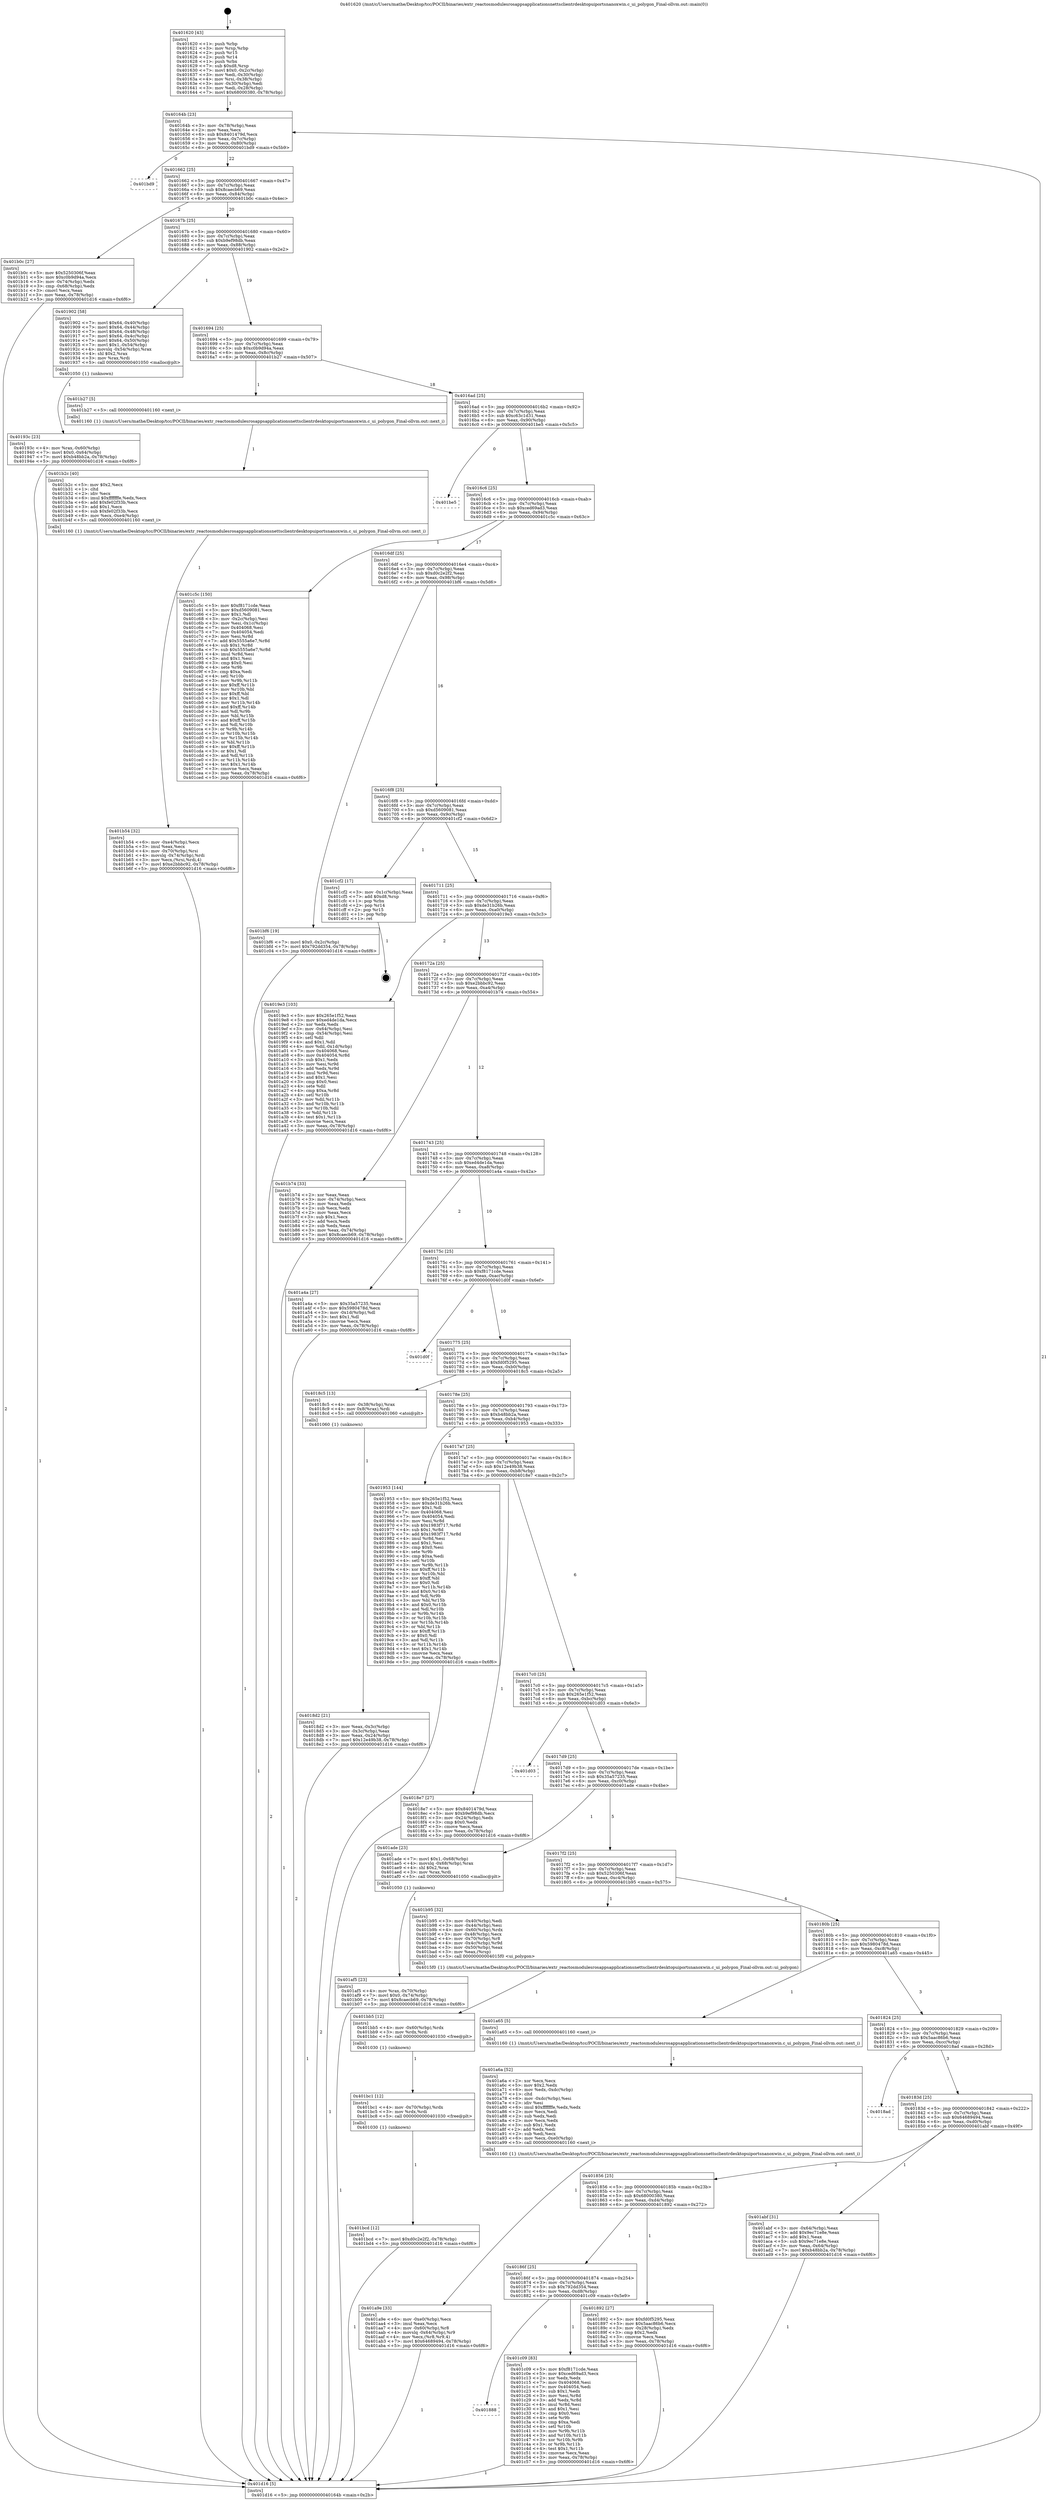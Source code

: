 digraph "0x401620" {
  label = "0x401620 (/mnt/c/Users/mathe/Desktop/tcc/POCII/binaries/extr_reactosmodulesrosappsapplicationsnettsclientrdesktopuiportsnanoxwin.c_ui_polygon_Final-ollvm.out::main(0))"
  labelloc = "t"
  node[shape=record]

  Entry [label="",width=0.3,height=0.3,shape=circle,fillcolor=black,style=filled]
  "0x40164b" [label="{
     0x40164b [23]\l
     | [instrs]\l
     &nbsp;&nbsp;0x40164b \<+3\>: mov -0x78(%rbp),%eax\l
     &nbsp;&nbsp;0x40164e \<+2\>: mov %eax,%ecx\l
     &nbsp;&nbsp;0x401650 \<+6\>: sub $0x8401479d,%ecx\l
     &nbsp;&nbsp;0x401656 \<+3\>: mov %eax,-0x7c(%rbp)\l
     &nbsp;&nbsp;0x401659 \<+3\>: mov %ecx,-0x80(%rbp)\l
     &nbsp;&nbsp;0x40165c \<+6\>: je 0000000000401bd9 \<main+0x5b9\>\l
  }"]
  "0x401bd9" [label="{
     0x401bd9\l
  }", style=dashed]
  "0x401662" [label="{
     0x401662 [25]\l
     | [instrs]\l
     &nbsp;&nbsp;0x401662 \<+5\>: jmp 0000000000401667 \<main+0x47\>\l
     &nbsp;&nbsp;0x401667 \<+3\>: mov -0x7c(%rbp),%eax\l
     &nbsp;&nbsp;0x40166a \<+5\>: sub $0x8caecb69,%eax\l
     &nbsp;&nbsp;0x40166f \<+6\>: mov %eax,-0x84(%rbp)\l
     &nbsp;&nbsp;0x401675 \<+6\>: je 0000000000401b0c \<main+0x4ec\>\l
  }"]
  Exit [label="",width=0.3,height=0.3,shape=circle,fillcolor=black,style=filled,peripheries=2]
  "0x401b0c" [label="{
     0x401b0c [27]\l
     | [instrs]\l
     &nbsp;&nbsp;0x401b0c \<+5\>: mov $0x5250306f,%eax\l
     &nbsp;&nbsp;0x401b11 \<+5\>: mov $0xc0b9d94a,%ecx\l
     &nbsp;&nbsp;0x401b16 \<+3\>: mov -0x74(%rbp),%edx\l
     &nbsp;&nbsp;0x401b19 \<+3\>: cmp -0x68(%rbp),%edx\l
     &nbsp;&nbsp;0x401b1c \<+3\>: cmovl %ecx,%eax\l
     &nbsp;&nbsp;0x401b1f \<+3\>: mov %eax,-0x78(%rbp)\l
     &nbsp;&nbsp;0x401b22 \<+5\>: jmp 0000000000401d16 \<main+0x6f6\>\l
  }"]
  "0x40167b" [label="{
     0x40167b [25]\l
     | [instrs]\l
     &nbsp;&nbsp;0x40167b \<+5\>: jmp 0000000000401680 \<main+0x60\>\l
     &nbsp;&nbsp;0x401680 \<+3\>: mov -0x7c(%rbp),%eax\l
     &nbsp;&nbsp;0x401683 \<+5\>: sub $0xb9ef98db,%eax\l
     &nbsp;&nbsp;0x401688 \<+6\>: mov %eax,-0x88(%rbp)\l
     &nbsp;&nbsp;0x40168e \<+6\>: je 0000000000401902 \<main+0x2e2\>\l
  }"]
  "0x401888" [label="{
     0x401888\l
  }", style=dashed]
  "0x401902" [label="{
     0x401902 [58]\l
     | [instrs]\l
     &nbsp;&nbsp;0x401902 \<+7\>: movl $0x64,-0x40(%rbp)\l
     &nbsp;&nbsp;0x401909 \<+7\>: movl $0x64,-0x44(%rbp)\l
     &nbsp;&nbsp;0x401910 \<+7\>: movl $0x64,-0x48(%rbp)\l
     &nbsp;&nbsp;0x401917 \<+7\>: movl $0x64,-0x4c(%rbp)\l
     &nbsp;&nbsp;0x40191e \<+7\>: movl $0x64,-0x50(%rbp)\l
     &nbsp;&nbsp;0x401925 \<+7\>: movl $0x1,-0x54(%rbp)\l
     &nbsp;&nbsp;0x40192c \<+4\>: movslq -0x54(%rbp),%rax\l
     &nbsp;&nbsp;0x401930 \<+4\>: shl $0x2,%rax\l
     &nbsp;&nbsp;0x401934 \<+3\>: mov %rax,%rdi\l
     &nbsp;&nbsp;0x401937 \<+5\>: call 0000000000401050 \<malloc@plt\>\l
     | [calls]\l
     &nbsp;&nbsp;0x401050 \{1\} (unknown)\l
  }"]
  "0x401694" [label="{
     0x401694 [25]\l
     | [instrs]\l
     &nbsp;&nbsp;0x401694 \<+5\>: jmp 0000000000401699 \<main+0x79\>\l
     &nbsp;&nbsp;0x401699 \<+3\>: mov -0x7c(%rbp),%eax\l
     &nbsp;&nbsp;0x40169c \<+5\>: sub $0xc0b9d94a,%eax\l
     &nbsp;&nbsp;0x4016a1 \<+6\>: mov %eax,-0x8c(%rbp)\l
     &nbsp;&nbsp;0x4016a7 \<+6\>: je 0000000000401b27 \<main+0x507\>\l
  }"]
  "0x401c09" [label="{
     0x401c09 [83]\l
     | [instrs]\l
     &nbsp;&nbsp;0x401c09 \<+5\>: mov $0xf8171cde,%eax\l
     &nbsp;&nbsp;0x401c0e \<+5\>: mov $0xced69ad3,%ecx\l
     &nbsp;&nbsp;0x401c13 \<+2\>: xor %edx,%edx\l
     &nbsp;&nbsp;0x401c15 \<+7\>: mov 0x404068,%esi\l
     &nbsp;&nbsp;0x401c1c \<+7\>: mov 0x404054,%edi\l
     &nbsp;&nbsp;0x401c23 \<+3\>: sub $0x1,%edx\l
     &nbsp;&nbsp;0x401c26 \<+3\>: mov %esi,%r8d\l
     &nbsp;&nbsp;0x401c29 \<+3\>: add %edx,%r8d\l
     &nbsp;&nbsp;0x401c2c \<+4\>: imul %r8d,%esi\l
     &nbsp;&nbsp;0x401c30 \<+3\>: and $0x1,%esi\l
     &nbsp;&nbsp;0x401c33 \<+3\>: cmp $0x0,%esi\l
     &nbsp;&nbsp;0x401c36 \<+4\>: sete %r9b\l
     &nbsp;&nbsp;0x401c3a \<+3\>: cmp $0xa,%edi\l
     &nbsp;&nbsp;0x401c3d \<+4\>: setl %r10b\l
     &nbsp;&nbsp;0x401c41 \<+3\>: mov %r9b,%r11b\l
     &nbsp;&nbsp;0x401c44 \<+3\>: and %r10b,%r11b\l
     &nbsp;&nbsp;0x401c47 \<+3\>: xor %r10b,%r9b\l
     &nbsp;&nbsp;0x401c4a \<+3\>: or %r9b,%r11b\l
     &nbsp;&nbsp;0x401c4d \<+4\>: test $0x1,%r11b\l
     &nbsp;&nbsp;0x401c51 \<+3\>: cmovne %ecx,%eax\l
     &nbsp;&nbsp;0x401c54 \<+3\>: mov %eax,-0x78(%rbp)\l
     &nbsp;&nbsp;0x401c57 \<+5\>: jmp 0000000000401d16 \<main+0x6f6\>\l
  }"]
  "0x401b27" [label="{
     0x401b27 [5]\l
     | [instrs]\l
     &nbsp;&nbsp;0x401b27 \<+5\>: call 0000000000401160 \<next_i\>\l
     | [calls]\l
     &nbsp;&nbsp;0x401160 \{1\} (/mnt/c/Users/mathe/Desktop/tcc/POCII/binaries/extr_reactosmodulesrosappsapplicationsnettsclientrdesktopuiportsnanoxwin.c_ui_polygon_Final-ollvm.out::next_i)\l
  }"]
  "0x4016ad" [label="{
     0x4016ad [25]\l
     | [instrs]\l
     &nbsp;&nbsp;0x4016ad \<+5\>: jmp 00000000004016b2 \<main+0x92\>\l
     &nbsp;&nbsp;0x4016b2 \<+3\>: mov -0x7c(%rbp),%eax\l
     &nbsp;&nbsp;0x4016b5 \<+5\>: sub $0xc63c1d31,%eax\l
     &nbsp;&nbsp;0x4016ba \<+6\>: mov %eax,-0x90(%rbp)\l
     &nbsp;&nbsp;0x4016c0 \<+6\>: je 0000000000401be5 \<main+0x5c5\>\l
  }"]
  "0x401bcd" [label="{
     0x401bcd [12]\l
     | [instrs]\l
     &nbsp;&nbsp;0x401bcd \<+7\>: movl $0xd0c2e2f2,-0x78(%rbp)\l
     &nbsp;&nbsp;0x401bd4 \<+5\>: jmp 0000000000401d16 \<main+0x6f6\>\l
  }"]
  "0x401be5" [label="{
     0x401be5\l
  }", style=dashed]
  "0x4016c6" [label="{
     0x4016c6 [25]\l
     | [instrs]\l
     &nbsp;&nbsp;0x4016c6 \<+5\>: jmp 00000000004016cb \<main+0xab\>\l
     &nbsp;&nbsp;0x4016cb \<+3\>: mov -0x7c(%rbp),%eax\l
     &nbsp;&nbsp;0x4016ce \<+5\>: sub $0xced69ad3,%eax\l
     &nbsp;&nbsp;0x4016d3 \<+6\>: mov %eax,-0x94(%rbp)\l
     &nbsp;&nbsp;0x4016d9 \<+6\>: je 0000000000401c5c \<main+0x63c\>\l
  }"]
  "0x401bc1" [label="{
     0x401bc1 [12]\l
     | [instrs]\l
     &nbsp;&nbsp;0x401bc1 \<+4\>: mov -0x70(%rbp),%rdx\l
     &nbsp;&nbsp;0x401bc5 \<+3\>: mov %rdx,%rdi\l
     &nbsp;&nbsp;0x401bc8 \<+5\>: call 0000000000401030 \<free@plt\>\l
     | [calls]\l
     &nbsp;&nbsp;0x401030 \{1\} (unknown)\l
  }"]
  "0x401c5c" [label="{
     0x401c5c [150]\l
     | [instrs]\l
     &nbsp;&nbsp;0x401c5c \<+5\>: mov $0xf8171cde,%eax\l
     &nbsp;&nbsp;0x401c61 \<+5\>: mov $0xd5609081,%ecx\l
     &nbsp;&nbsp;0x401c66 \<+2\>: mov $0x1,%dl\l
     &nbsp;&nbsp;0x401c68 \<+3\>: mov -0x2c(%rbp),%esi\l
     &nbsp;&nbsp;0x401c6b \<+3\>: mov %esi,-0x1c(%rbp)\l
     &nbsp;&nbsp;0x401c6e \<+7\>: mov 0x404068,%esi\l
     &nbsp;&nbsp;0x401c75 \<+7\>: mov 0x404054,%edi\l
     &nbsp;&nbsp;0x401c7c \<+3\>: mov %esi,%r8d\l
     &nbsp;&nbsp;0x401c7f \<+7\>: add $0x5555a6e7,%r8d\l
     &nbsp;&nbsp;0x401c86 \<+4\>: sub $0x1,%r8d\l
     &nbsp;&nbsp;0x401c8a \<+7\>: sub $0x5555a6e7,%r8d\l
     &nbsp;&nbsp;0x401c91 \<+4\>: imul %r8d,%esi\l
     &nbsp;&nbsp;0x401c95 \<+3\>: and $0x1,%esi\l
     &nbsp;&nbsp;0x401c98 \<+3\>: cmp $0x0,%esi\l
     &nbsp;&nbsp;0x401c9b \<+4\>: sete %r9b\l
     &nbsp;&nbsp;0x401c9f \<+3\>: cmp $0xa,%edi\l
     &nbsp;&nbsp;0x401ca2 \<+4\>: setl %r10b\l
     &nbsp;&nbsp;0x401ca6 \<+3\>: mov %r9b,%r11b\l
     &nbsp;&nbsp;0x401ca9 \<+4\>: xor $0xff,%r11b\l
     &nbsp;&nbsp;0x401cad \<+3\>: mov %r10b,%bl\l
     &nbsp;&nbsp;0x401cb0 \<+3\>: xor $0xff,%bl\l
     &nbsp;&nbsp;0x401cb3 \<+3\>: xor $0x1,%dl\l
     &nbsp;&nbsp;0x401cb6 \<+3\>: mov %r11b,%r14b\l
     &nbsp;&nbsp;0x401cb9 \<+4\>: and $0xff,%r14b\l
     &nbsp;&nbsp;0x401cbd \<+3\>: and %dl,%r9b\l
     &nbsp;&nbsp;0x401cc0 \<+3\>: mov %bl,%r15b\l
     &nbsp;&nbsp;0x401cc3 \<+4\>: and $0xff,%r15b\l
     &nbsp;&nbsp;0x401cc7 \<+3\>: and %dl,%r10b\l
     &nbsp;&nbsp;0x401cca \<+3\>: or %r9b,%r14b\l
     &nbsp;&nbsp;0x401ccd \<+3\>: or %r10b,%r15b\l
     &nbsp;&nbsp;0x401cd0 \<+3\>: xor %r15b,%r14b\l
     &nbsp;&nbsp;0x401cd3 \<+3\>: or %bl,%r11b\l
     &nbsp;&nbsp;0x401cd6 \<+4\>: xor $0xff,%r11b\l
     &nbsp;&nbsp;0x401cda \<+3\>: or $0x1,%dl\l
     &nbsp;&nbsp;0x401cdd \<+3\>: and %dl,%r11b\l
     &nbsp;&nbsp;0x401ce0 \<+3\>: or %r11b,%r14b\l
     &nbsp;&nbsp;0x401ce3 \<+4\>: test $0x1,%r14b\l
     &nbsp;&nbsp;0x401ce7 \<+3\>: cmovne %ecx,%eax\l
     &nbsp;&nbsp;0x401cea \<+3\>: mov %eax,-0x78(%rbp)\l
     &nbsp;&nbsp;0x401ced \<+5\>: jmp 0000000000401d16 \<main+0x6f6\>\l
  }"]
  "0x4016df" [label="{
     0x4016df [25]\l
     | [instrs]\l
     &nbsp;&nbsp;0x4016df \<+5\>: jmp 00000000004016e4 \<main+0xc4\>\l
     &nbsp;&nbsp;0x4016e4 \<+3\>: mov -0x7c(%rbp),%eax\l
     &nbsp;&nbsp;0x4016e7 \<+5\>: sub $0xd0c2e2f2,%eax\l
     &nbsp;&nbsp;0x4016ec \<+6\>: mov %eax,-0x98(%rbp)\l
     &nbsp;&nbsp;0x4016f2 \<+6\>: je 0000000000401bf6 \<main+0x5d6\>\l
  }"]
  "0x401bb5" [label="{
     0x401bb5 [12]\l
     | [instrs]\l
     &nbsp;&nbsp;0x401bb5 \<+4\>: mov -0x60(%rbp),%rdx\l
     &nbsp;&nbsp;0x401bb9 \<+3\>: mov %rdx,%rdi\l
     &nbsp;&nbsp;0x401bbc \<+5\>: call 0000000000401030 \<free@plt\>\l
     | [calls]\l
     &nbsp;&nbsp;0x401030 \{1\} (unknown)\l
  }"]
  "0x401bf6" [label="{
     0x401bf6 [19]\l
     | [instrs]\l
     &nbsp;&nbsp;0x401bf6 \<+7\>: movl $0x0,-0x2c(%rbp)\l
     &nbsp;&nbsp;0x401bfd \<+7\>: movl $0x792dd354,-0x78(%rbp)\l
     &nbsp;&nbsp;0x401c04 \<+5\>: jmp 0000000000401d16 \<main+0x6f6\>\l
  }"]
  "0x4016f8" [label="{
     0x4016f8 [25]\l
     | [instrs]\l
     &nbsp;&nbsp;0x4016f8 \<+5\>: jmp 00000000004016fd \<main+0xdd\>\l
     &nbsp;&nbsp;0x4016fd \<+3\>: mov -0x7c(%rbp),%eax\l
     &nbsp;&nbsp;0x401700 \<+5\>: sub $0xd5609081,%eax\l
     &nbsp;&nbsp;0x401705 \<+6\>: mov %eax,-0x9c(%rbp)\l
     &nbsp;&nbsp;0x40170b \<+6\>: je 0000000000401cf2 \<main+0x6d2\>\l
  }"]
  "0x401b54" [label="{
     0x401b54 [32]\l
     | [instrs]\l
     &nbsp;&nbsp;0x401b54 \<+6\>: mov -0xe4(%rbp),%ecx\l
     &nbsp;&nbsp;0x401b5a \<+3\>: imul %eax,%ecx\l
     &nbsp;&nbsp;0x401b5d \<+4\>: mov -0x70(%rbp),%rsi\l
     &nbsp;&nbsp;0x401b61 \<+4\>: movslq -0x74(%rbp),%rdi\l
     &nbsp;&nbsp;0x401b65 \<+3\>: mov %ecx,(%rsi,%rdi,4)\l
     &nbsp;&nbsp;0x401b68 \<+7\>: movl $0xe2bbbc92,-0x78(%rbp)\l
     &nbsp;&nbsp;0x401b6f \<+5\>: jmp 0000000000401d16 \<main+0x6f6\>\l
  }"]
  "0x401cf2" [label="{
     0x401cf2 [17]\l
     | [instrs]\l
     &nbsp;&nbsp;0x401cf2 \<+3\>: mov -0x1c(%rbp),%eax\l
     &nbsp;&nbsp;0x401cf5 \<+7\>: add $0xd8,%rsp\l
     &nbsp;&nbsp;0x401cfc \<+1\>: pop %rbx\l
     &nbsp;&nbsp;0x401cfd \<+2\>: pop %r14\l
     &nbsp;&nbsp;0x401cff \<+2\>: pop %r15\l
     &nbsp;&nbsp;0x401d01 \<+1\>: pop %rbp\l
     &nbsp;&nbsp;0x401d02 \<+1\>: ret\l
  }"]
  "0x401711" [label="{
     0x401711 [25]\l
     | [instrs]\l
     &nbsp;&nbsp;0x401711 \<+5\>: jmp 0000000000401716 \<main+0xf6\>\l
     &nbsp;&nbsp;0x401716 \<+3\>: mov -0x7c(%rbp),%eax\l
     &nbsp;&nbsp;0x401719 \<+5\>: sub $0xde31b26b,%eax\l
     &nbsp;&nbsp;0x40171e \<+6\>: mov %eax,-0xa0(%rbp)\l
     &nbsp;&nbsp;0x401724 \<+6\>: je 00000000004019e3 \<main+0x3c3\>\l
  }"]
  "0x401b2c" [label="{
     0x401b2c [40]\l
     | [instrs]\l
     &nbsp;&nbsp;0x401b2c \<+5\>: mov $0x2,%ecx\l
     &nbsp;&nbsp;0x401b31 \<+1\>: cltd\l
     &nbsp;&nbsp;0x401b32 \<+2\>: idiv %ecx\l
     &nbsp;&nbsp;0x401b34 \<+6\>: imul $0xfffffffe,%edx,%ecx\l
     &nbsp;&nbsp;0x401b3a \<+6\>: add $0xfe02f33b,%ecx\l
     &nbsp;&nbsp;0x401b40 \<+3\>: add $0x1,%ecx\l
     &nbsp;&nbsp;0x401b43 \<+6\>: sub $0xfe02f33b,%ecx\l
     &nbsp;&nbsp;0x401b49 \<+6\>: mov %ecx,-0xe4(%rbp)\l
     &nbsp;&nbsp;0x401b4f \<+5\>: call 0000000000401160 \<next_i\>\l
     | [calls]\l
     &nbsp;&nbsp;0x401160 \{1\} (/mnt/c/Users/mathe/Desktop/tcc/POCII/binaries/extr_reactosmodulesrosappsapplicationsnettsclientrdesktopuiportsnanoxwin.c_ui_polygon_Final-ollvm.out::next_i)\l
  }"]
  "0x4019e3" [label="{
     0x4019e3 [103]\l
     | [instrs]\l
     &nbsp;&nbsp;0x4019e3 \<+5\>: mov $0x265e1f52,%eax\l
     &nbsp;&nbsp;0x4019e8 \<+5\>: mov $0xed4de1da,%ecx\l
     &nbsp;&nbsp;0x4019ed \<+2\>: xor %edx,%edx\l
     &nbsp;&nbsp;0x4019ef \<+3\>: mov -0x64(%rbp),%esi\l
     &nbsp;&nbsp;0x4019f2 \<+3\>: cmp -0x54(%rbp),%esi\l
     &nbsp;&nbsp;0x4019f5 \<+4\>: setl %dil\l
     &nbsp;&nbsp;0x4019f9 \<+4\>: and $0x1,%dil\l
     &nbsp;&nbsp;0x4019fd \<+4\>: mov %dil,-0x1d(%rbp)\l
     &nbsp;&nbsp;0x401a01 \<+7\>: mov 0x404068,%esi\l
     &nbsp;&nbsp;0x401a08 \<+8\>: mov 0x404054,%r8d\l
     &nbsp;&nbsp;0x401a10 \<+3\>: sub $0x1,%edx\l
     &nbsp;&nbsp;0x401a13 \<+3\>: mov %esi,%r9d\l
     &nbsp;&nbsp;0x401a16 \<+3\>: add %edx,%r9d\l
     &nbsp;&nbsp;0x401a19 \<+4\>: imul %r9d,%esi\l
     &nbsp;&nbsp;0x401a1d \<+3\>: and $0x1,%esi\l
     &nbsp;&nbsp;0x401a20 \<+3\>: cmp $0x0,%esi\l
     &nbsp;&nbsp;0x401a23 \<+4\>: sete %dil\l
     &nbsp;&nbsp;0x401a27 \<+4\>: cmp $0xa,%r8d\l
     &nbsp;&nbsp;0x401a2b \<+4\>: setl %r10b\l
     &nbsp;&nbsp;0x401a2f \<+3\>: mov %dil,%r11b\l
     &nbsp;&nbsp;0x401a32 \<+3\>: and %r10b,%r11b\l
     &nbsp;&nbsp;0x401a35 \<+3\>: xor %r10b,%dil\l
     &nbsp;&nbsp;0x401a38 \<+3\>: or %dil,%r11b\l
     &nbsp;&nbsp;0x401a3b \<+4\>: test $0x1,%r11b\l
     &nbsp;&nbsp;0x401a3f \<+3\>: cmovne %ecx,%eax\l
     &nbsp;&nbsp;0x401a42 \<+3\>: mov %eax,-0x78(%rbp)\l
     &nbsp;&nbsp;0x401a45 \<+5\>: jmp 0000000000401d16 \<main+0x6f6\>\l
  }"]
  "0x40172a" [label="{
     0x40172a [25]\l
     | [instrs]\l
     &nbsp;&nbsp;0x40172a \<+5\>: jmp 000000000040172f \<main+0x10f\>\l
     &nbsp;&nbsp;0x40172f \<+3\>: mov -0x7c(%rbp),%eax\l
     &nbsp;&nbsp;0x401732 \<+5\>: sub $0xe2bbbc92,%eax\l
     &nbsp;&nbsp;0x401737 \<+6\>: mov %eax,-0xa4(%rbp)\l
     &nbsp;&nbsp;0x40173d \<+6\>: je 0000000000401b74 \<main+0x554\>\l
  }"]
  "0x401af5" [label="{
     0x401af5 [23]\l
     | [instrs]\l
     &nbsp;&nbsp;0x401af5 \<+4\>: mov %rax,-0x70(%rbp)\l
     &nbsp;&nbsp;0x401af9 \<+7\>: movl $0x0,-0x74(%rbp)\l
     &nbsp;&nbsp;0x401b00 \<+7\>: movl $0x8caecb69,-0x78(%rbp)\l
     &nbsp;&nbsp;0x401b07 \<+5\>: jmp 0000000000401d16 \<main+0x6f6\>\l
  }"]
  "0x401b74" [label="{
     0x401b74 [33]\l
     | [instrs]\l
     &nbsp;&nbsp;0x401b74 \<+2\>: xor %eax,%eax\l
     &nbsp;&nbsp;0x401b76 \<+3\>: mov -0x74(%rbp),%ecx\l
     &nbsp;&nbsp;0x401b79 \<+2\>: mov %eax,%edx\l
     &nbsp;&nbsp;0x401b7b \<+2\>: sub %ecx,%edx\l
     &nbsp;&nbsp;0x401b7d \<+2\>: mov %eax,%ecx\l
     &nbsp;&nbsp;0x401b7f \<+3\>: sub $0x1,%ecx\l
     &nbsp;&nbsp;0x401b82 \<+2\>: add %ecx,%edx\l
     &nbsp;&nbsp;0x401b84 \<+2\>: sub %edx,%eax\l
     &nbsp;&nbsp;0x401b86 \<+3\>: mov %eax,-0x74(%rbp)\l
     &nbsp;&nbsp;0x401b89 \<+7\>: movl $0x8caecb69,-0x78(%rbp)\l
     &nbsp;&nbsp;0x401b90 \<+5\>: jmp 0000000000401d16 \<main+0x6f6\>\l
  }"]
  "0x401743" [label="{
     0x401743 [25]\l
     | [instrs]\l
     &nbsp;&nbsp;0x401743 \<+5\>: jmp 0000000000401748 \<main+0x128\>\l
     &nbsp;&nbsp;0x401748 \<+3\>: mov -0x7c(%rbp),%eax\l
     &nbsp;&nbsp;0x40174b \<+5\>: sub $0xed4de1da,%eax\l
     &nbsp;&nbsp;0x401750 \<+6\>: mov %eax,-0xa8(%rbp)\l
     &nbsp;&nbsp;0x401756 \<+6\>: je 0000000000401a4a \<main+0x42a\>\l
  }"]
  "0x401a9e" [label="{
     0x401a9e [33]\l
     | [instrs]\l
     &nbsp;&nbsp;0x401a9e \<+6\>: mov -0xe0(%rbp),%ecx\l
     &nbsp;&nbsp;0x401aa4 \<+3\>: imul %eax,%ecx\l
     &nbsp;&nbsp;0x401aa7 \<+4\>: mov -0x60(%rbp),%r8\l
     &nbsp;&nbsp;0x401aab \<+4\>: movslq -0x64(%rbp),%r9\l
     &nbsp;&nbsp;0x401aaf \<+4\>: mov %ecx,(%r8,%r9,4)\l
     &nbsp;&nbsp;0x401ab3 \<+7\>: movl $0x64689494,-0x78(%rbp)\l
     &nbsp;&nbsp;0x401aba \<+5\>: jmp 0000000000401d16 \<main+0x6f6\>\l
  }"]
  "0x401a4a" [label="{
     0x401a4a [27]\l
     | [instrs]\l
     &nbsp;&nbsp;0x401a4a \<+5\>: mov $0x35a57235,%eax\l
     &nbsp;&nbsp;0x401a4f \<+5\>: mov $0x5980478d,%ecx\l
     &nbsp;&nbsp;0x401a54 \<+3\>: mov -0x1d(%rbp),%dl\l
     &nbsp;&nbsp;0x401a57 \<+3\>: test $0x1,%dl\l
     &nbsp;&nbsp;0x401a5a \<+3\>: cmovne %ecx,%eax\l
     &nbsp;&nbsp;0x401a5d \<+3\>: mov %eax,-0x78(%rbp)\l
     &nbsp;&nbsp;0x401a60 \<+5\>: jmp 0000000000401d16 \<main+0x6f6\>\l
  }"]
  "0x40175c" [label="{
     0x40175c [25]\l
     | [instrs]\l
     &nbsp;&nbsp;0x40175c \<+5\>: jmp 0000000000401761 \<main+0x141\>\l
     &nbsp;&nbsp;0x401761 \<+3\>: mov -0x7c(%rbp),%eax\l
     &nbsp;&nbsp;0x401764 \<+5\>: sub $0xf8171cde,%eax\l
     &nbsp;&nbsp;0x401769 \<+6\>: mov %eax,-0xac(%rbp)\l
     &nbsp;&nbsp;0x40176f \<+6\>: je 0000000000401d0f \<main+0x6ef\>\l
  }"]
  "0x401a6a" [label="{
     0x401a6a [52]\l
     | [instrs]\l
     &nbsp;&nbsp;0x401a6a \<+2\>: xor %ecx,%ecx\l
     &nbsp;&nbsp;0x401a6c \<+5\>: mov $0x2,%edx\l
     &nbsp;&nbsp;0x401a71 \<+6\>: mov %edx,-0xdc(%rbp)\l
     &nbsp;&nbsp;0x401a77 \<+1\>: cltd\l
     &nbsp;&nbsp;0x401a78 \<+6\>: mov -0xdc(%rbp),%esi\l
     &nbsp;&nbsp;0x401a7e \<+2\>: idiv %esi\l
     &nbsp;&nbsp;0x401a80 \<+6\>: imul $0xfffffffe,%edx,%edx\l
     &nbsp;&nbsp;0x401a86 \<+2\>: mov %ecx,%edi\l
     &nbsp;&nbsp;0x401a88 \<+2\>: sub %edx,%edi\l
     &nbsp;&nbsp;0x401a8a \<+2\>: mov %ecx,%edx\l
     &nbsp;&nbsp;0x401a8c \<+3\>: sub $0x1,%edx\l
     &nbsp;&nbsp;0x401a8f \<+2\>: add %edx,%edi\l
     &nbsp;&nbsp;0x401a91 \<+2\>: sub %edi,%ecx\l
     &nbsp;&nbsp;0x401a93 \<+6\>: mov %ecx,-0xe0(%rbp)\l
     &nbsp;&nbsp;0x401a99 \<+5\>: call 0000000000401160 \<next_i\>\l
     | [calls]\l
     &nbsp;&nbsp;0x401160 \{1\} (/mnt/c/Users/mathe/Desktop/tcc/POCII/binaries/extr_reactosmodulesrosappsapplicationsnettsclientrdesktopuiportsnanoxwin.c_ui_polygon_Final-ollvm.out::next_i)\l
  }"]
  "0x401d0f" [label="{
     0x401d0f\l
  }", style=dashed]
  "0x401775" [label="{
     0x401775 [25]\l
     | [instrs]\l
     &nbsp;&nbsp;0x401775 \<+5\>: jmp 000000000040177a \<main+0x15a\>\l
     &nbsp;&nbsp;0x40177a \<+3\>: mov -0x7c(%rbp),%eax\l
     &nbsp;&nbsp;0x40177d \<+5\>: sub $0xfd0f5295,%eax\l
     &nbsp;&nbsp;0x401782 \<+6\>: mov %eax,-0xb0(%rbp)\l
     &nbsp;&nbsp;0x401788 \<+6\>: je 00000000004018c5 \<main+0x2a5\>\l
  }"]
  "0x40193c" [label="{
     0x40193c [23]\l
     | [instrs]\l
     &nbsp;&nbsp;0x40193c \<+4\>: mov %rax,-0x60(%rbp)\l
     &nbsp;&nbsp;0x401940 \<+7\>: movl $0x0,-0x64(%rbp)\l
     &nbsp;&nbsp;0x401947 \<+7\>: movl $0xb48bb2a,-0x78(%rbp)\l
     &nbsp;&nbsp;0x40194e \<+5\>: jmp 0000000000401d16 \<main+0x6f6\>\l
  }"]
  "0x4018c5" [label="{
     0x4018c5 [13]\l
     | [instrs]\l
     &nbsp;&nbsp;0x4018c5 \<+4\>: mov -0x38(%rbp),%rax\l
     &nbsp;&nbsp;0x4018c9 \<+4\>: mov 0x8(%rax),%rdi\l
     &nbsp;&nbsp;0x4018cd \<+5\>: call 0000000000401060 \<atoi@plt\>\l
     | [calls]\l
     &nbsp;&nbsp;0x401060 \{1\} (unknown)\l
  }"]
  "0x40178e" [label="{
     0x40178e [25]\l
     | [instrs]\l
     &nbsp;&nbsp;0x40178e \<+5\>: jmp 0000000000401793 \<main+0x173\>\l
     &nbsp;&nbsp;0x401793 \<+3\>: mov -0x7c(%rbp),%eax\l
     &nbsp;&nbsp;0x401796 \<+5\>: sub $0xb48bb2a,%eax\l
     &nbsp;&nbsp;0x40179b \<+6\>: mov %eax,-0xb4(%rbp)\l
     &nbsp;&nbsp;0x4017a1 \<+6\>: je 0000000000401953 \<main+0x333\>\l
  }"]
  "0x4018d2" [label="{
     0x4018d2 [21]\l
     | [instrs]\l
     &nbsp;&nbsp;0x4018d2 \<+3\>: mov %eax,-0x3c(%rbp)\l
     &nbsp;&nbsp;0x4018d5 \<+3\>: mov -0x3c(%rbp),%eax\l
     &nbsp;&nbsp;0x4018d8 \<+3\>: mov %eax,-0x24(%rbp)\l
     &nbsp;&nbsp;0x4018db \<+7\>: movl $0x12e49b38,-0x78(%rbp)\l
     &nbsp;&nbsp;0x4018e2 \<+5\>: jmp 0000000000401d16 \<main+0x6f6\>\l
  }"]
  "0x401953" [label="{
     0x401953 [144]\l
     | [instrs]\l
     &nbsp;&nbsp;0x401953 \<+5\>: mov $0x265e1f52,%eax\l
     &nbsp;&nbsp;0x401958 \<+5\>: mov $0xde31b26b,%ecx\l
     &nbsp;&nbsp;0x40195d \<+2\>: mov $0x1,%dl\l
     &nbsp;&nbsp;0x40195f \<+7\>: mov 0x404068,%esi\l
     &nbsp;&nbsp;0x401966 \<+7\>: mov 0x404054,%edi\l
     &nbsp;&nbsp;0x40196d \<+3\>: mov %esi,%r8d\l
     &nbsp;&nbsp;0x401970 \<+7\>: sub $0x1983f717,%r8d\l
     &nbsp;&nbsp;0x401977 \<+4\>: sub $0x1,%r8d\l
     &nbsp;&nbsp;0x40197b \<+7\>: add $0x1983f717,%r8d\l
     &nbsp;&nbsp;0x401982 \<+4\>: imul %r8d,%esi\l
     &nbsp;&nbsp;0x401986 \<+3\>: and $0x1,%esi\l
     &nbsp;&nbsp;0x401989 \<+3\>: cmp $0x0,%esi\l
     &nbsp;&nbsp;0x40198c \<+4\>: sete %r9b\l
     &nbsp;&nbsp;0x401990 \<+3\>: cmp $0xa,%edi\l
     &nbsp;&nbsp;0x401993 \<+4\>: setl %r10b\l
     &nbsp;&nbsp;0x401997 \<+3\>: mov %r9b,%r11b\l
     &nbsp;&nbsp;0x40199a \<+4\>: xor $0xff,%r11b\l
     &nbsp;&nbsp;0x40199e \<+3\>: mov %r10b,%bl\l
     &nbsp;&nbsp;0x4019a1 \<+3\>: xor $0xff,%bl\l
     &nbsp;&nbsp;0x4019a4 \<+3\>: xor $0x0,%dl\l
     &nbsp;&nbsp;0x4019a7 \<+3\>: mov %r11b,%r14b\l
     &nbsp;&nbsp;0x4019aa \<+4\>: and $0x0,%r14b\l
     &nbsp;&nbsp;0x4019ae \<+3\>: and %dl,%r9b\l
     &nbsp;&nbsp;0x4019b1 \<+3\>: mov %bl,%r15b\l
     &nbsp;&nbsp;0x4019b4 \<+4\>: and $0x0,%r15b\l
     &nbsp;&nbsp;0x4019b8 \<+3\>: and %dl,%r10b\l
     &nbsp;&nbsp;0x4019bb \<+3\>: or %r9b,%r14b\l
     &nbsp;&nbsp;0x4019be \<+3\>: or %r10b,%r15b\l
     &nbsp;&nbsp;0x4019c1 \<+3\>: xor %r15b,%r14b\l
     &nbsp;&nbsp;0x4019c4 \<+3\>: or %bl,%r11b\l
     &nbsp;&nbsp;0x4019c7 \<+4\>: xor $0xff,%r11b\l
     &nbsp;&nbsp;0x4019cb \<+3\>: or $0x0,%dl\l
     &nbsp;&nbsp;0x4019ce \<+3\>: and %dl,%r11b\l
     &nbsp;&nbsp;0x4019d1 \<+3\>: or %r11b,%r14b\l
     &nbsp;&nbsp;0x4019d4 \<+4\>: test $0x1,%r14b\l
     &nbsp;&nbsp;0x4019d8 \<+3\>: cmovne %ecx,%eax\l
     &nbsp;&nbsp;0x4019db \<+3\>: mov %eax,-0x78(%rbp)\l
     &nbsp;&nbsp;0x4019de \<+5\>: jmp 0000000000401d16 \<main+0x6f6\>\l
  }"]
  "0x4017a7" [label="{
     0x4017a7 [25]\l
     | [instrs]\l
     &nbsp;&nbsp;0x4017a7 \<+5\>: jmp 00000000004017ac \<main+0x18c\>\l
     &nbsp;&nbsp;0x4017ac \<+3\>: mov -0x7c(%rbp),%eax\l
     &nbsp;&nbsp;0x4017af \<+5\>: sub $0x12e49b38,%eax\l
     &nbsp;&nbsp;0x4017b4 \<+6\>: mov %eax,-0xb8(%rbp)\l
     &nbsp;&nbsp;0x4017ba \<+6\>: je 00000000004018e7 \<main+0x2c7\>\l
  }"]
  "0x401620" [label="{
     0x401620 [43]\l
     | [instrs]\l
     &nbsp;&nbsp;0x401620 \<+1\>: push %rbp\l
     &nbsp;&nbsp;0x401621 \<+3\>: mov %rsp,%rbp\l
     &nbsp;&nbsp;0x401624 \<+2\>: push %r15\l
     &nbsp;&nbsp;0x401626 \<+2\>: push %r14\l
     &nbsp;&nbsp;0x401628 \<+1\>: push %rbx\l
     &nbsp;&nbsp;0x401629 \<+7\>: sub $0xd8,%rsp\l
     &nbsp;&nbsp;0x401630 \<+7\>: movl $0x0,-0x2c(%rbp)\l
     &nbsp;&nbsp;0x401637 \<+3\>: mov %edi,-0x30(%rbp)\l
     &nbsp;&nbsp;0x40163a \<+4\>: mov %rsi,-0x38(%rbp)\l
     &nbsp;&nbsp;0x40163e \<+3\>: mov -0x30(%rbp),%edi\l
     &nbsp;&nbsp;0x401641 \<+3\>: mov %edi,-0x28(%rbp)\l
     &nbsp;&nbsp;0x401644 \<+7\>: movl $0x68000380,-0x78(%rbp)\l
  }"]
  "0x4018e7" [label="{
     0x4018e7 [27]\l
     | [instrs]\l
     &nbsp;&nbsp;0x4018e7 \<+5\>: mov $0x8401479d,%eax\l
     &nbsp;&nbsp;0x4018ec \<+5\>: mov $0xb9ef98db,%ecx\l
     &nbsp;&nbsp;0x4018f1 \<+3\>: mov -0x24(%rbp),%edx\l
     &nbsp;&nbsp;0x4018f4 \<+3\>: cmp $0x0,%edx\l
     &nbsp;&nbsp;0x4018f7 \<+3\>: cmove %ecx,%eax\l
     &nbsp;&nbsp;0x4018fa \<+3\>: mov %eax,-0x78(%rbp)\l
     &nbsp;&nbsp;0x4018fd \<+5\>: jmp 0000000000401d16 \<main+0x6f6\>\l
  }"]
  "0x4017c0" [label="{
     0x4017c0 [25]\l
     | [instrs]\l
     &nbsp;&nbsp;0x4017c0 \<+5\>: jmp 00000000004017c5 \<main+0x1a5\>\l
     &nbsp;&nbsp;0x4017c5 \<+3\>: mov -0x7c(%rbp),%eax\l
     &nbsp;&nbsp;0x4017c8 \<+5\>: sub $0x265e1f52,%eax\l
     &nbsp;&nbsp;0x4017cd \<+6\>: mov %eax,-0xbc(%rbp)\l
     &nbsp;&nbsp;0x4017d3 \<+6\>: je 0000000000401d03 \<main+0x6e3\>\l
  }"]
  "0x401d16" [label="{
     0x401d16 [5]\l
     | [instrs]\l
     &nbsp;&nbsp;0x401d16 \<+5\>: jmp 000000000040164b \<main+0x2b\>\l
  }"]
  "0x401d03" [label="{
     0x401d03\l
  }", style=dashed]
  "0x4017d9" [label="{
     0x4017d9 [25]\l
     | [instrs]\l
     &nbsp;&nbsp;0x4017d9 \<+5\>: jmp 00000000004017de \<main+0x1be\>\l
     &nbsp;&nbsp;0x4017de \<+3\>: mov -0x7c(%rbp),%eax\l
     &nbsp;&nbsp;0x4017e1 \<+5\>: sub $0x35a57235,%eax\l
     &nbsp;&nbsp;0x4017e6 \<+6\>: mov %eax,-0xc0(%rbp)\l
     &nbsp;&nbsp;0x4017ec \<+6\>: je 0000000000401ade \<main+0x4be\>\l
  }"]
  "0x40186f" [label="{
     0x40186f [25]\l
     | [instrs]\l
     &nbsp;&nbsp;0x40186f \<+5\>: jmp 0000000000401874 \<main+0x254\>\l
     &nbsp;&nbsp;0x401874 \<+3\>: mov -0x7c(%rbp),%eax\l
     &nbsp;&nbsp;0x401877 \<+5\>: sub $0x792dd354,%eax\l
     &nbsp;&nbsp;0x40187c \<+6\>: mov %eax,-0xd8(%rbp)\l
     &nbsp;&nbsp;0x401882 \<+6\>: je 0000000000401c09 \<main+0x5e9\>\l
  }"]
  "0x401ade" [label="{
     0x401ade [23]\l
     | [instrs]\l
     &nbsp;&nbsp;0x401ade \<+7\>: movl $0x1,-0x68(%rbp)\l
     &nbsp;&nbsp;0x401ae5 \<+4\>: movslq -0x68(%rbp),%rax\l
     &nbsp;&nbsp;0x401ae9 \<+4\>: shl $0x2,%rax\l
     &nbsp;&nbsp;0x401aed \<+3\>: mov %rax,%rdi\l
     &nbsp;&nbsp;0x401af0 \<+5\>: call 0000000000401050 \<malloc@plt\>\l
     | [calls]\l
     &nbsp;&nbsp;0x401050 \{1\} (unknown)\l
  }"]
  "0x4017f2" [label="{
     0x4017f2 [25]\l
     | [instrs]\l
     &nbsp;&nbsp;0x4017f2 \<+5\>: jmp 00000000004017f7 \<main+0x1d7\>\l
     &nbsp;&nbsp;0x4017f7 \<+3\>: mov -0x7c(%rbp),%eax\l
     &nbsp;&nbsp;0x4017fa \<+5\>: sub $0x5250306f,%eax\l
     &nbsp;&nbsp;0x4017ff \<+6\>: mov %eax,-0xc4(%rbp)\l
     &nbsp;&nbsp;0x401805 \<+6\>: je 0000000000401b95 \<main+0x575\>\l
  }"]
  "0x401892" [label="{
     0x401892 [27]\l
     | [instrs]\l
     &nbsp;&nbsp;0x401892 \<+5\>: mov $0xfd0f5295,%eax\l
     &nbsp;&nbsp;0x401897 \<+5\>: mov $0x5aac86b6,%ecx\l
     &nbsp;&nbsp;0x40189c \<+3\>: mov -0x28(%rbp),%edx\l
     &nbsp;&nbsp;0x40189f \<+3\>: cmp $0x2,%edx\l
     &nbsp;&nbsp;0x4018a2 \<+3\>: cmovne %ecx,%eax\l
     &nbsp;&nbsp;0x4018a5 \<+3\>: mov %eax,-0x78(%rbp)\l
     &nbsp;&nbsp;0x4018a8 \<+5\>: jmp 0000000000401d16 \<main+0x6f6\>\l
  }"]
  "0x401b95" [label="{
     0x401b95 [32]\l
     | [instrs]\l
     &nbsp;&nbsp;0x401b95 \<+3\>: mov -0x40(%rbp),%edi\l
     &nbsp;&nbsp;0x401b98 \<+3\>: mov -0x44(%rbp),%esi\l
     &nbsp;&nbsp;0x401b9b \<+4\>: mov -0x60(%rbp),%rdx\l
     &nbsp;&nbsp;0x401b9f \<+3\>: mov -0x48(%rbp),%ecx\l
     &nbsp;&nbsp;0x401ba2 \<+4\>: mov -0x70(%rbp),%r8\l
     &nbsp;&nbsp;0x401ba6 \<+4\>: mov -0x4c(%rbp),%r9d\l
     &nbsp;&nbsp;0x401baa \<+3\>: mov -0x50(%rbp),%eax\l
     &nbsp;&nbsp;0x401bad \<+3\>: mov %eax,(%rsp)\l
     &nbsp;&nbsp;0x401bb0 \<+5\>: call 00000000004015f0 \<ui_polygon\>\l
     | [calls]\l
     &nbsp;&nbsp;0x4015f0 \{1\} (/mnt/c/Users/mathe/Desktop/tcc/POCII/binaries/extr_reactosmodulesrosappsapplicationsnettsclientrdesktopuiportsnanoxwin.c_ui_polygon_Final-ollvm.out::ui_polygon)\l
  }"]
  "0x40180b" [label="{
     0x40180b [25]\l
     | [instrs]\l
     &nbsp;&nbsp;0x40180b \<+5\>: jmp 0000000000401810 \<main+0x1f0\>\l
     &nbsp;&nbsp;0x401810 \<+3\>: mov -0x7c(%rbp),%eax\l
     &nbsp;&nbsp;0x401813 \<+5\>: sub $0x5980478d,%eax\l
     &nbsp;&nbsp;0x401818 \<+6\>: mov %eax,-0xc8(%rbp)\l
     &nbsp;&nbsp;0x40181e \<+6\>: je 0000000000401a65 \<main+0x445\>\l
  }"]
  "0x401856" [label="{
     0x401856 [25]\l
     | [instrs]\l
     &nbsp;&nbsp;0x401856 \<+5\>: jmp 000000000040185b \<main+0x23b\>\l
     &nbsp;&nbsp;0x40185b \<+3\>: mov -0x7c(%rbp),%eax\l
     &nbsp;&nbsp;0x40185e \<+5\>: sub $0x68000380,%eax\l
     &nbsp;&nbsp;0x401863 \<+6\>: mov %eax,-0xd4(%rbp)\l
     &nbsp;&nbsp;0x401869 \<+6\>: je 0000000000401892 \<main+0x272\>\l
  }"]
  "0x401a65" [label="{
     0x401a65 [5]\l
     | [instrs]\l
     &nbsp;&nbsp;0x401a65 \<+5\>: call 0000000000401160 \<next_i\>\l
     | [calls]\l
     &nbsp;&nbsp;0x401160 \{1\} (/mnt/c/Users/mathe/Desktop/tcc/POCII/binaries/extr_reactosmodulesrosappsapplicationsnettsclientrdesktopuiportsnanoxwin.c_ui_polygon_Final-ollvm.out::next_i)\l
  }"]
  "0x401824" [label="{
     0x401824 [25]\l
     | [instrs]\l
     &nbsp;&nbsp;0x401824 \<+5\>: jmp 0000000000401829 \<main+0x209\>\l
     &nbsp;&nbsp;0x401829 \<+3\>: mov -0x7c(%rbp),%eax\l
     &nbsp;&nbsp;0x40182c \<+5\>: sub $0x5aac86b6,%eax\l
     &nbsp;&nbsp;0x401831 \<+6\>: mov %eax,-0xcc(%rbp)\l
     &nbsp;&nbsp;0x401837 \<+6\>: je 00000000004018ad \<main+0x28d\>\l
  }"]
  "0x401abf" [label="{
     0x401abf [31]\l
     | [instrs]\l
     &nbsp;&nbsp;0x401abf \<+3\>: mov -0x64(%rbp),%eax\l
     &nbsp;&nbsp;0x401ac2 \<+5\>: add $0x9ec71e8e,%eax\l
     &nbsp;&nbsp;0x401ac7 \<+3\>: add $0x1,%eax\l
     &nbsp;&nbsp;0x401aca \<+5\>: sub $0x9ec71e8e,%eax\l
     &nbsp;&nbsp;0x401acf \<+3\>: mov %eax,-0x64(%rbp)\l
     &nbsp;&nbsp;0x401ad2 \<+7\>: movl $0xb48bb2a,-0x78(%rbp)\l
     &nbsp;&nbsp;0x401ad9 \<+5\>: jmp 0000000000401d16 \<main+0x6f6\>\l
  }"]
  "0x4018ad" [label="{
     0x4018ad\l
  }", style=dashed]
  "0x40183d" [label="{
     0x40183d [25]\l
     | [instrs]\l
     &nbsp;&nbsp;0x40183d \<+5\>: jmp 0000000000401842 \<main+0x222\>\l
     &nbsp;&nbsp;0x401842 \<+3\>: mov -0x7c(%rbp),%eax\l
     &nbsp;&nbsp;0x401845 \<+5\>: sub $0x64689494,%eax\l
     &nbsp;&nbsp;0x40184a \<+6\>: mov %eax,-0xd0(%rbp)\l
     &nbsp;&nbsp;0x401850 \<+6\>: je 0000000000401abf \<main+0x49f\>\l
  }"]
  Entry -> "0x401620" [label=" 1"]
  "0x40164b" -> "0x401bd9" [label=" 0"]
  "0x40164b" -> "0x401662" [label=" 22"]
  "0x401cf2" -> Exit [label=" 1"]
  "0x401662" -> "0x401b0c" [label=" 2"]
  "0x401662" -> "0x40167b" [label=" 20"]
  "0x401c5c" -> "0x401d16" [label=" 1"]
  "0x40167b" -> "0x401902" [label=" 1"]
  "0x40167b" -> "0x401694" [label=" 19"]
  "0x401c09" -> "0x401d16" [label=" 1"]
  "0x401694" -> "0x401b27" [label=" 1"]
  "0x401694" -> "0x4016ad" [label=" 18"]
  "0x40186f" -> "0x401888" [label=" 0"]
  "0x4016ad" -> "0x401be5" [label=" 0"]
  "0x4016ad" -> "0x4016c6" [label=" 18"]
  "0x40186f" -> "0x401c09" [label=" 1"]
  "0x4016c6" -> "0x401c5c" [label=" 1"]
  "0x4016c6" -> "0x4016df" [label=" 17"]
  "0x401bf6" -> "0x401d16" [label=" 1"]
  "0x4016df" -> "0x401bf6" [label=" 1"]
  "0x4016df" -> "0x4016f8" [label=" 16"]
  "0x401bcd" -> "0x401d16" [label=" 1"]
  "0x4016f8" -> "0x401cf2" [label=" 1"]
  "0x4016f8" -> "0x401711" [label=" 15"]
  "0x401bc1" -> "0x401bcd" [label=" 1"]
  "0x401711" -> "0x4019e3" [label=" 2"]
  "0x401711" -> "0x40172a" [label=" 13"]
  "0x401bb5" -> "0x401bc1" [label=" 1"]
  "0x40172a" -> "0x401b74" [label=" 1"]
  "0x40172a" -> "0x401743" [label=" 12"]
  "0x401b95" -> "0x401bb5" [label=" 1"]
  "0x401743" -> "0x401a4a" [label=" 2"]
  "0x401743" -> "0x40175c" [label=" 10"]
  "0x401b74" -> "0x401d16" [label=" 1"]
  "0x40175c" -> "0x401d0f" [label=" 0"]
  "0x40175c" -> "0x401775" [label=" 10"]
  "0x401b54" -> "0x401d16" [label=" 1"]
  "0x401775" -> "0x4018c5" [label=" 1"]
  "0x401775" -> "0x40178e" [label=" 9"]
  "0x401b2c" -> "0x401b54" [label=" 1"]
  "0x40178e" -> "0x401953" [label=" 2"]
  "0x40178e" -> "0x4017a7" [label=" 7"]
  "0x401b27" -> "0x401b2c" [label=" 1"]
  "0x4017a7" -> "0x4018e7" [label=" 1"]
  "0x4017a7" -> "0x4017c0" [label=" 6"]
  "0x401b0c" -> "0x401d16" [label=" 2"]
  "0x4017c0" -> "0x401d03" [label=" 0"]
  "0x4017c0" -> "0x4017d9" [label=" 6"]
  "0x401af5" -> "0x401d16" [label=" 1"]
  "0x4017d9" -> "0x401ade" [label=" 1"]
  "0x4017d9" -> "0x4017f2" [label=" 5"]
  "0x401ade" -> "0x401af5" [label=" 1"]
  "0x4017f2" -> "0x401b95" [label=" 1"]
  "0x4017f2" -> "0x40180b" [label=" 4"]
  "0x401abf" -> "0x401d16" [label=" 1"]
  "0x40180b" -> "0x401a65" [label=" 1"]
  "0x40180b" -> "0x401824" [label=" 3"]
  "0x401a6a" -> "0x401a9e" [label=" 1"]
  "0x401824" -> "0x4018ad" [label=" 0"]
  "0x401824" -> "0x40183d" [label=" 3"]
  "0x401a65" -> "0x401a6a" [label=" 1"]
  "0x40183d" -> "0x401abf" [label=" 1"]
  "0x40183d" -> "0x401856" [label=" 2"]
  "0x401a9e" -> "0x401d16" [label=" 1"]
  "0x401856" -> "0x401892" [label=" 1"]
  "0x401856" -> "0x40186f" [label=" 1"]
  "0x401892" -> "0x401d16" [label=" 1"]
  "0x401620" -> "0x40164b" [label=" 1"]
  "0x401d16" -> "0x40164b" [label=" 21"]
  "0x4018c5" -> "0x4018d2" [label=" 1"]
  "0x4018d2" -> "0x401d16" [label=" 1"]
  "0x4018e7" -> "0x401d16" [label=" 1"]
  "0x401902" -> "0x40193c" [label=" 1"]
  "0x40193c" -> "0x401d16" [label=" 1"]
  "0x401953" -> "0x401d16" [label=" 2"]
  "0x4019e3" -> "0x401d16" [label=" 2"]
  "0x401a4a" -> "0x401d16" [label=" 2"]
}

